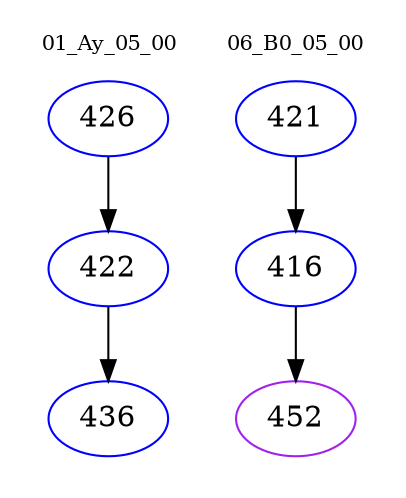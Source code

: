 digraph{
subgraph cluster_0 {
color = white
label = "01_Ay_05_00";
fontsize=10;
T0_426 [label="426", color="blue"]
T0_426 -> T0_422 [color="black"]
T0_422 [label="422", color="blue"]
T0_422 -> T0_436 [color="black"]
T0_436 [label="436", color="blue"]
}
subgraph cluster_1 {
color = white
label = "06_B0_05_00";
fontsize=10;
T1_421 [label="421", color="blue"]
T1_421 -> T1_416 [color="black"]
T1_416 [label="416", color="blue"]
T1_416 -> T1_452 [color="black"]
T1_452 [label="452", color="purple"]
}
}
